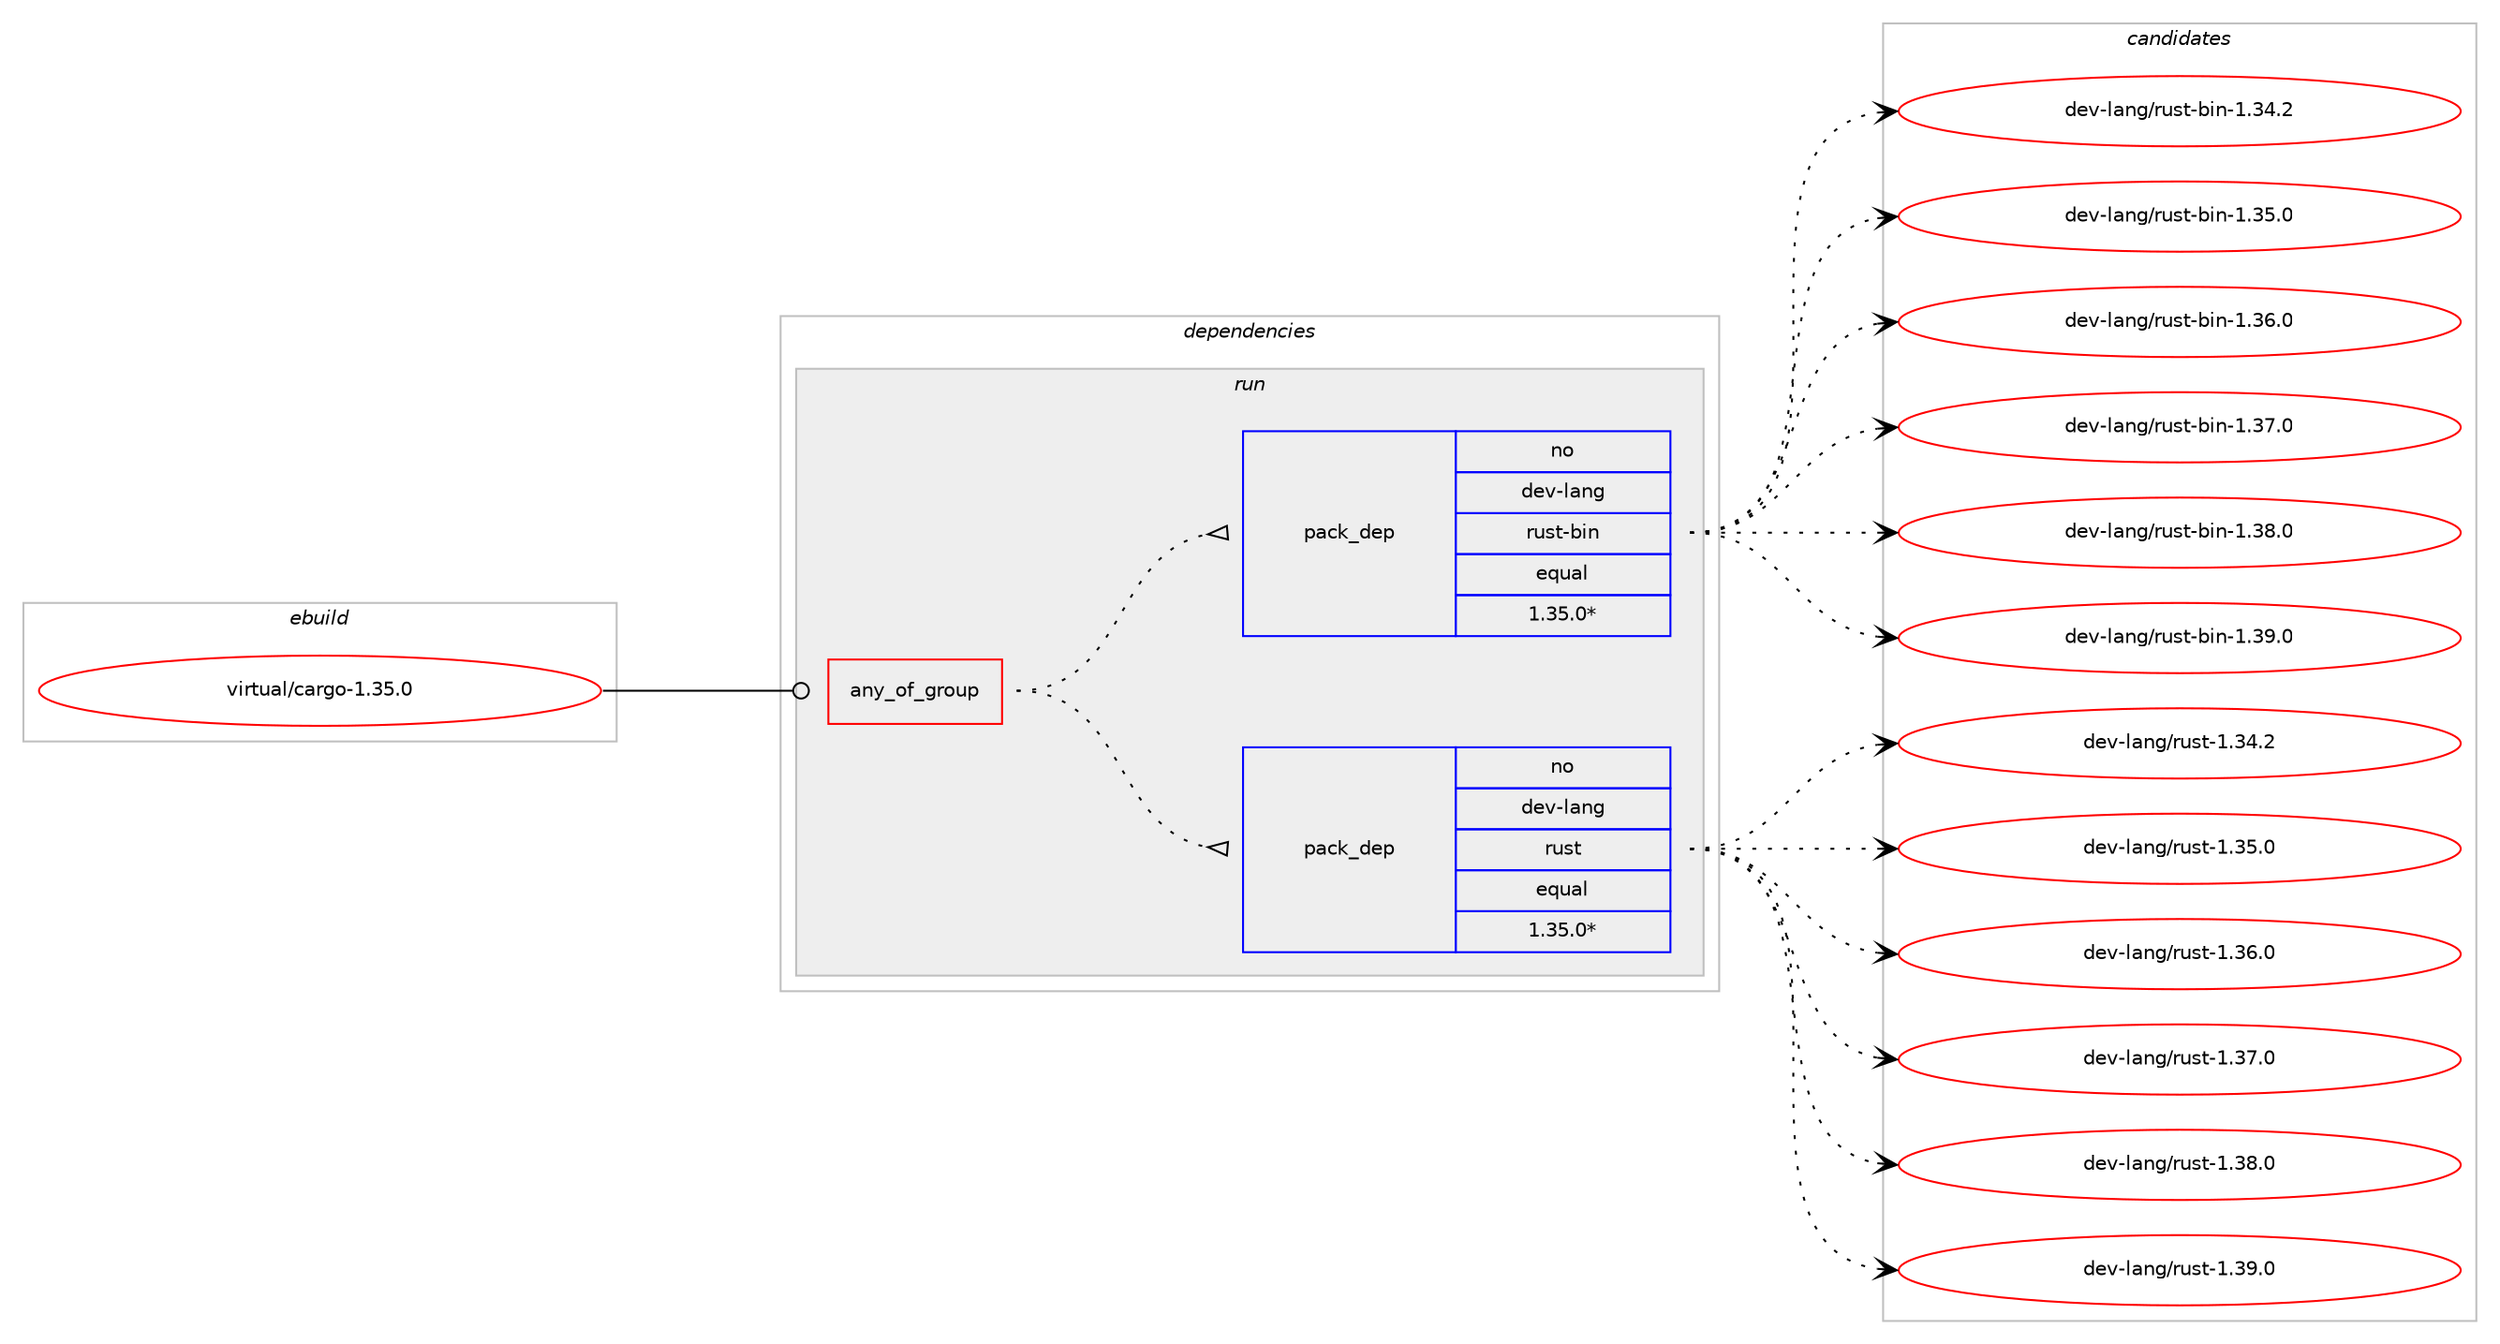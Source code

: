 digraph prolog {

# *************
# Graph options
# *************

newrank=true;
concentrate=true;
compound=true;
graph [rankdir=LR,fontname=Helvetica,fontsize=10,ranksep=1.5];#, ranksep=2.5, nodesep=0.2];
edge  [arrowhead=vee];
node  [fontname=Helvetica,fontsize=10];

# **********
# The ebuild
# **********

subgraph cluster_leftcol {
color=gray;
rank=same;
label=<<i>ebuild</i>>;
id [label="virtual/cargo-1.35.0", color=red, width=4, href="../virtual/cargo-1.35.0.svg"];
}

# ****************
# The dependencies
# ****************

subgraph cluster_midcol {
color=gray;
label=<<i>dependencies</i>>;
subgraph cluster_compile {
fillcolor="#eeeeee";
style=filled;
label=<<i>compile</i>>;
}
subgraph cluster_compileandrun {
fillcolor="#eeeeee";
style=filled;
label=<<i>compile and run</i>>;
}
subgraph cluster_run {
fillcolor="#eeeeee";
style=filled;
label=<<i>run</i>>;
subgraph any15289 {
dependency900070 [label=<<TABLE BORDER="0" CELLBORDER="1" CELLSPACING="0" CELLPADDING="4"><TR><TD CELLPADDING="10">any_of_group</TD></TR></TABLE>>, shape=none, color=red];subgraph pack667895 {
dependency900071 [label=<<TABLE BORDER="0" CELLBORDER="1" CELLSPACING="0" CELLPADDING="4" WIDTH="220"><TR><TD ROWSPAN="6" CELLPADDING="30">pack_dep</TD></TR><TR><TD WIDTH="110">no</TD></TR><TR><TD>dev-lang</TD></TR><TR><TD>rust</TD></TR><TR><TD>equal</TD></TR><TR><TD>1.35.0*</TD></TR></TABLE>>, shape=none, color=blue];
}
dependency900070:e -> dependency900071:w [weight=20,style="dotted",arrowhead="oinv"];
subgraph pack667896 {
dependency900072 [label=<<TABLE BORDER="0" CELLBORDER="1" CELLSPACING="0" CELLPADDING="4" WIDTH="220"><TR><TD ROWSPAN="6" CELLPADDING="30">pack_dep</TD></TR><TR><TD WIDTH="110">no</TD></TR><TR><TD>dev-lang</TD></TR><TR><TD>rust-bin</TD></TR><TR><TD>equal</TD></TR><TR><TD>1.35.0*</TD></TR></TABLE>>, shape=none, color=blue];
}
dependency900070:e -> dependency900072:w [weight=20,style="dotted",arrowhead="oinv"];
}
id:e -> dependency900070:w [weight=20,style="solid",arrowhead="odot"];
}
}

# **************
# The candidates
# **************

subgraph cluster_choices {
rank=same;
color=gray;
label=<<i>candidates</i>>;

subgraph choice667895 {
color=black;
nodesep=1;
choice10010111845108971101034711411711511645494651524650 [label="dev-lang/rust-1.34.2", color=red, width=4,href="../dev-lang/rust-1.34.2.svg"];
choice10010111845108971101034711411711511645494651534648 [label="dev-lang/rust-1.35.0", color=red, width=4,href="../dev-lang/rust-1.35.0.svg"];
choice10010111845108971101034711411711511645494651544648 [label="dev-lang/rust-1.36.0", color=red, width=4,href="../dev-lang/rust-1.36.0.svg"];
choice10010111845108971101034711411711511645494651554648 [label="dev-lang/rust-1.37.0", color=red, width=4,href="../dev-lang/rust-1.37.0.svg"];
choice10010111845108971101034711411711511645494651564648 [label="dev-lang/rust-1.38.0", color=red, width=4,href="../dev-lang/rust-1.38.0.svg"];
choice10010111845108971101034711411711511645494651574648 [label="dev-lang/rust-1.39.0", color=red, width=4,href="../dev-lang/rust-1.39.0.svg"];
dependency900071:e -> choice10010111845108971101034711411711511645494651524650:w [style=dotted,weight="100"];
dependency900071:e -> choice10010111845108971101034711411711511645494651534648:w [style=dotted,weight="100"];
dependency900071:e -> choice10010111845108971101034711411711511645494651544648:w [style=dotted,weight="100"];
dependency900071:e -> choice10010111845108971101034711411711511645494651554648:w [style=dotted,weight="100"];
dependency900071:e -> choice10010111845108971101034711411711511645494651564648:w [style=dotted,weight="100"];
dependency900071:e -> choice10010111845108971101034711411711511645494651574648:w [style=dotted,weight="100"];
}
subgraph choice667896 {
color=black;
nodesep=1;
choice100101118451089711010347114117115116459810511045494651524650 [label="dev-lang/rust-bin-1.34.2", color=red, width=4,href="../dev-lang/rust-bin-1.34.2.svg"];
choice100101118451089711010347114117115116459810511045494651534648 [label="dev-lang/rust-bin-1.35.0", color=red, width=4,href="../dev-lang/rust-bin-1.35.0.svg"];
choice100101118451089711010347114117115116459810511045494651544648 [label="dev-lang/rust-bin-1.36.0", color=red, width=4,href="../dev-lang/rust-bin-1.36.0.svg"];
choice100101118451089711010347114117115116459810511045494651554648 [label="dev-lang/rust-bin-1.37.0", color=red, width=4,href="../dev-lang/rust-bin-1.37.0.svg"];
choice100101118451089711010347114117115116459810511045494651564648 [label="dev-lang/rust-bin-1.38.0", color=red, width=4,href="../dev-lang/rust-bin-1.38.0.svg"];
choice100101118451089711010347114117115116459810511045494651574648 [label="dev-lang/rust-bin-1.39.0", color=red, width=4,href="../dev-lang/rust-bin-1.39.0.svg"];
dependency900072:e -> choice100101118451089711010347114117115116459810511045494651524650:w [style=dotted,weight="100"];
dependency900072:e -> choice100101118451089711010347114117115116459810511045494651534648:w [style=dotted,weight="100"];
dependency900072:e -> choice100101118451089711010347114117115116459810511045494651544648:w [style=dotted,weight="100"];
dependency900072:e -> choice100101118451089711010347114117115116459810511045494651554648:w [style=dotted,weight="100"];
dependency900072:e -> choice100101118451089711010347114117115116459810511045494651564648:w [style=dotted,weight="100"];
dependency900072:e -> choice100101118451089711010347114117115116459810511045494651574648:w [style=dotted,weight="100"];
}
}

}
